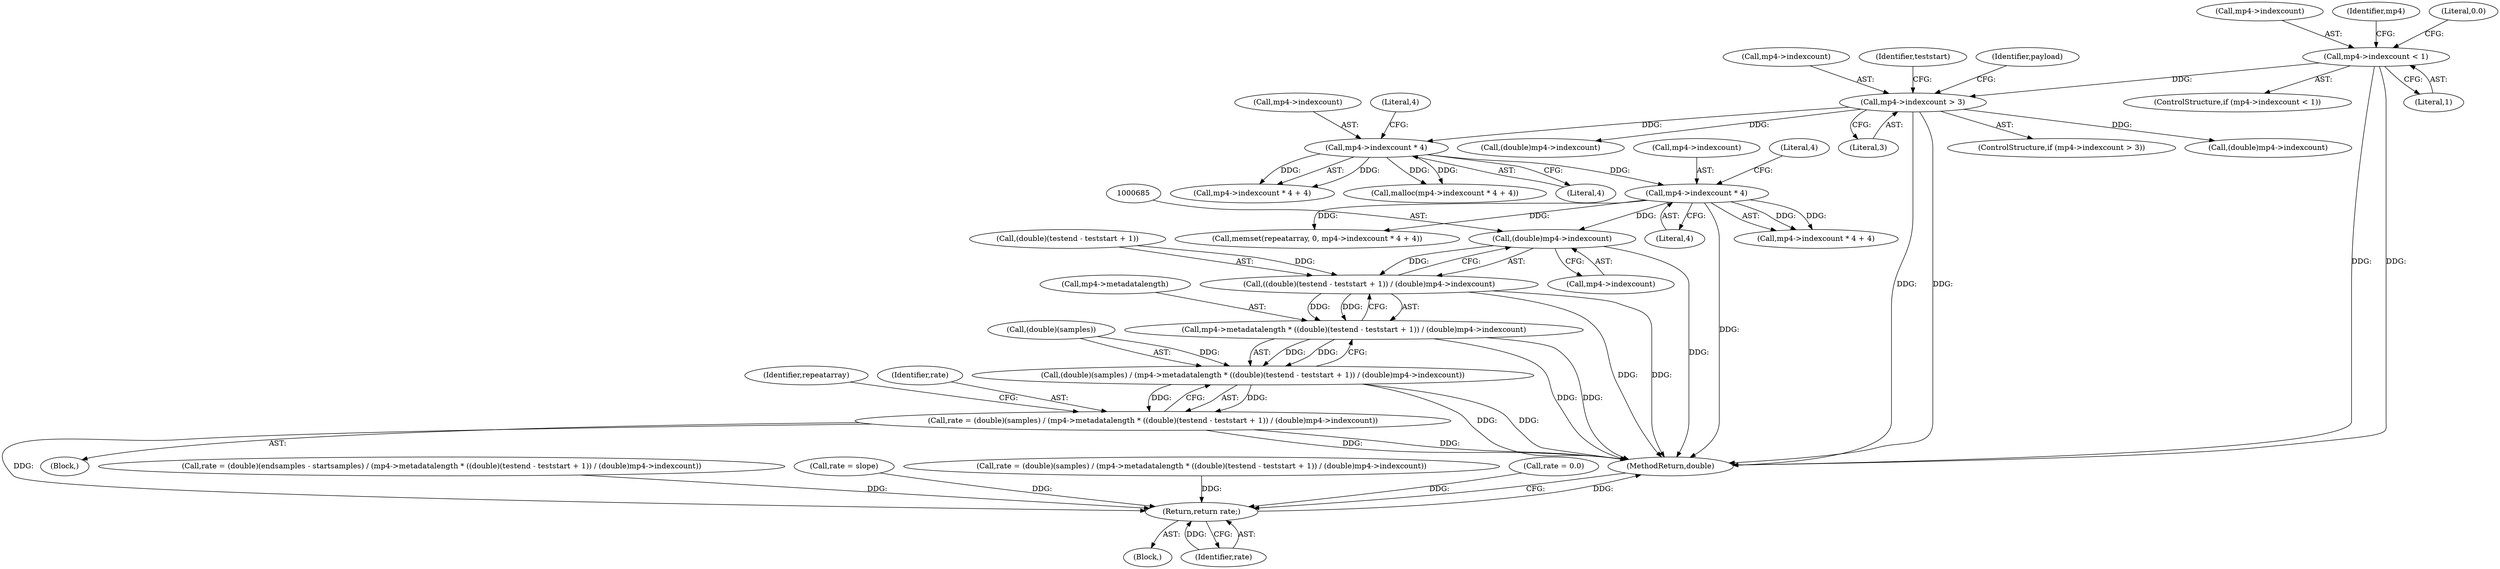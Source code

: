 digraph "1_gpmf-parser_341f12cd5b97ab419e53853ca00176457c9f1681_1@pointer" {
"1000684" [label="(Call,(double)mp4->indexcount)"];
"1000441" [label="(Call,mp4->indexcount * 4)"];
"1000431" [label="(Call,mp4->indexcount * 4)"];
"1000154" [label="(Call,mp4->indexcount > 3)"];
"1000146" [label="(Call,mp4->indexcount < 1)"];
"1000676" [label="(Call,((double)(testend - teststart + 1)) / (double)mp4->indexcount)"];
"1000672" [label="(Call,mp4->metadatalength * ((double)(testend - teststart + 1)) / (double)mp4->indexcount)"];
"1000668" [label="(Call,(double)(samples) / (mp4->metadatalength * ((double)(testend - teststart + 1)) / (double)mp4->indexcount))"];
"1000666" [label="(Call,rate = (double)(samples) / (mp4->metadatalength * ((double)(testend - teststart + 1)) / (double)mp4->indexcount))"];
"1000701" [label="(Return,return rate;)"];
"1000432" [label="(Call,mp4->indexcount)"];
"1000150" [label="(Literal,1)"];
"1000436" [label="(Literal,4)"];
"1000686" [label="(Call,mp4->indexcount)"];
"1000147" [label="(Call,mp4->indexcount)"];
"1000153" [label="(ControlStructure,if (mp4->indexcount > 3))"];
"1000430" [label="(Call,mp4->indexcount * 4 + 4)"];
"1000435" [label="(Literal,4)"];
"1000146" [label="(Call,mp4->indexcount < 1)"];
"1000394" [label="(Call,(double)mp4->indexcount)"];
"1000690" [label="(Identifier,repeatarray)"];
"1000672" [label="(Call,mp4->metadatalength * ((double)(testend - teststart + 1)) / (double)mp4->indexcount)"];
"1000156" [label="(Identifier,mp4)"];
"1000684" [label="(Call,(double)mp4->indexcount)"];
"1000666" [label="(Call,rate = (double)(samples) / (mp4->metadatalength * ((double)(testend - teststart + 1)) / (double)mp4->indexcount))"];
"1000446" [label="(Literal,4)"];
"1000440" [label="(Call,mp4->indexcount * 4 + 4)"];
"1000370" [label="(Call,(double)mp4->indexcount)"];
"1000676" [label="(Call,((double)(testend - teststart + 1)) / (double)mp4->indexcount)"];
"1000152" [label="(Literal,0.0)"];
"1000442" [label="(Call,mp4->indexcount)"];
"1000669" [label="(Call,(double)(samples))"];
"1000667" [label="(Identifier,rate)"];
"1000112" [label="(Block,)"];
"1000431" [label="(Call,mp4->indexcount * 4)"];
"1000441" [label="(Call,mp4->indexcount * 4)"];
"1000161" [label="(Identifier,teststart)"];
"1000665" [label="(Block,)"];
"1000429" [label="(Call,malloc(mp4->indexcount * 4 + 4))"];
"1000673" [label="(Call,mp4->metadatalength)"];
"1000166" [label="(Identifier,payload)"];
"1000350" [label="(Call,rate = (double)(endsamples - startsamples) / (mp4->metadatalength * ((double)(testend - teststart + 1)) / (double)mp4->indexcount))"];
"1000661" [label="(Call,rate = slope)"];
"1000155" [label="(Call,mp4->indexcount)"];
"1000158" [label="(Literal,3)"];
"1000437" [label="(Call,memset(repeatarray, 0, mp4->indexcount * 4 + 4))"];
"1000702" [label="(Identifier,rate)"];
"1000376" [label="(Call,rate = (double)(samples) / (mp4->metadatalength * ((double)(testend - teststart + 1)) / (double)mp4->indexcount))"];
"1000668" [label="(Call,(double)(samples) / (mp4->metadatalength * ((double)(testend - teststart + 1)) / (double)mp4->indexcount))"];
"1000703" [label="(MethodReturn,double)"];
"1000701" [label="(Return,return rate;)"];
"1000445" [label="(Literal,4)"];
"1000145" [label="(ControlStructure,if (mp4->indexcount < 1))"];
"1000154" [label="(Call,mp4->indexcount > 3)"];
"1000677" [label="(Call,(double)(testend - teststart + 1))"];
"1000142" [label="(Call,rate = 0.0)"];
"1000684" -> "1000676"  [label="AST: "];
"1000684" -> "1000686"  [label="CFG: "];
"1000685" -> "1000684"  [label="AST: "];
"1000686" -> "1000684"  [label="AST: "];
"1000676" -> "1000684"  [label="CFG: "];
"1000684" -> "1000703"  [label="DDG: "];
"1000684" -> "1000676"  [label="DDG: "];
"1000441" -> "1000684"  [label="DDG: "];
"1000441" -> "1000440"  [label="AST: "];
"1000441" -> "1000445"  [label="CFG: "];
"1000442" -> "1000441"  [label="AST: "];
"1000445" -> "1000441"  [label="AST: "];
"1000446" -> "1000441"  [label="CFG: "];
"1000441" -> "1000703"  [label="DDG: "];
"1000441" -> "1000437"  [label="DDG: "];
"1000441" -> "1000437"  [label="DDG: "];
"1000441" -> "1000440"  [label="DDG: "];
"1000441" -> "1000440"  [label="DDG: "];
"1000431" -> "1000441"  [label="DDG: "];
"1000431" -> "1000430"  [label="AST: "];
"1000431" -> "1000435"  [label="CFG: "];
"1000432" -> "1000431"  [label="AST: "];
"1000435" -> "1000431"  [label="AST: "];
"1000436" -> "1000431"  [label="CFG: "];
"1000431" -> "1000429"  [label="DDG: "];
"1000431" -> "1000429"  [label="DDG: "];
"1000431" -> "1000430"  [label="DDG: "];
"1000431" -> "1000430"  [label="DDG: "];
"1000154" -> "1000431"  [label="DDG: "];
"1000154" -> "1000153"  [label="AST: "];
"1000154" -> "1000158"  [label="CFG: "];
"1000155" -> "1000154"  [label="AST: "];
"1000158" -> "1000154"  [label="AST: "];
"1000161" -> "1000154"  [label="CFG: "];
"1000166" -> "1000154"  [label="CFG: "];
"1000154" -> "1000703"  [label="DDG: "];
"1000154" -> "1000703"  [label="DDG: "];
"1000146" -> "1000154"  [label="DDG: "];
"1000154" -> "1000370"  [label="DDG: "];
"1000154" -> "1000394"  [label="DDG: "];
"1000146" -> "1000145"  [label="AST: "];
"1000146" -> "1000150"  [label="CFG: "];
"1000147" -> "1000146"  [label="AST: "];
"1000150" -> "1000146"  [label="AST: "];
"1000152" -> "1000146"  [label="CFG: "];
"1000156" -> "1000146"  [label="CFG: "];
"1000146" -> "1000703"  [label="DDG: "];
"1000146" -> "1000703"  [label="DDG: "];
"1000676" -> "1000672"  [label="AST: "];
"1000677" -> "1000676"  [label="AST: "];
"1000672" -> "1000676"  [label="CFG: "];
"1000676" -> "1000703"  [label="DDG: "];
"1000676" -> "1000703"  [label="DDG: "];
"1000676" -> "1000672"  [label="DDG: "];
"1000676" -> "1000672"  [label="DDG: "];
"1000677" -> "1000676"  [label="DDG: "];
"1000672" -> "1000668"  [label="AST: "];
"1000673" -> "1000672"  [label="AST: "];
"1000668" -> "1000672"  [label="CFG: "];
"1000672" -> "1000703"  [label="DDG: "];
"1000672" -> "1000703"  [label="DDG: "];
"1000672" -> "1000668"  [label="DDG: "];
"1000672" -> "1000668"  [label="DDG: "];
"1000668" -> "1000666"  [label="AST: "];
"1000669" -> "1000668"  [label="AST: "];
"1000666" -> "1000668"  [label="CFG: "];
"1000668" -> "1000703"  [label="DDG: "];
"1000668" -> "1000703"  [label="DDG: "];
"1000668" -> "1000666"  [label="DDG: "];
"1000668" -> "1000666"  [label="DDG: "];
"1000669" -> "1000668"  [label="DDG: "];
"1000666" -> "1000665"  [label="AST: "];
"1000667" -> "1000666"  [label="AST: "];
"1000690" -> "1000666"  [label="CFG: "];
"1000666" -> "1000703"  [label="DDG: "];
"1000666" -> "1000703"  [label="DDG: "];
"1000666" -> "1000701"  [label="DDG: "];
"1000701" -> "1000112"  [label="AST: "];
"1000701" -> "1000702"  [label="CFG: "];
"1000702" -> "1000701"  [label="AST: "];
"1000703" -> "1000701"  [label="CFG: "];
"1000701" -> "1000703"  [label="DDG: "];
"1000702" -> "1000701"  [label="DDG: "];
"1000376" -> "1000701"  [label="DDG: "];
"1000350" -> "1000701"  [label="DDG: "];
"1000661" -> "1000701"  [label="DDG: "];
"1000142" -> "1000701"  [label="DDG: "];
}
